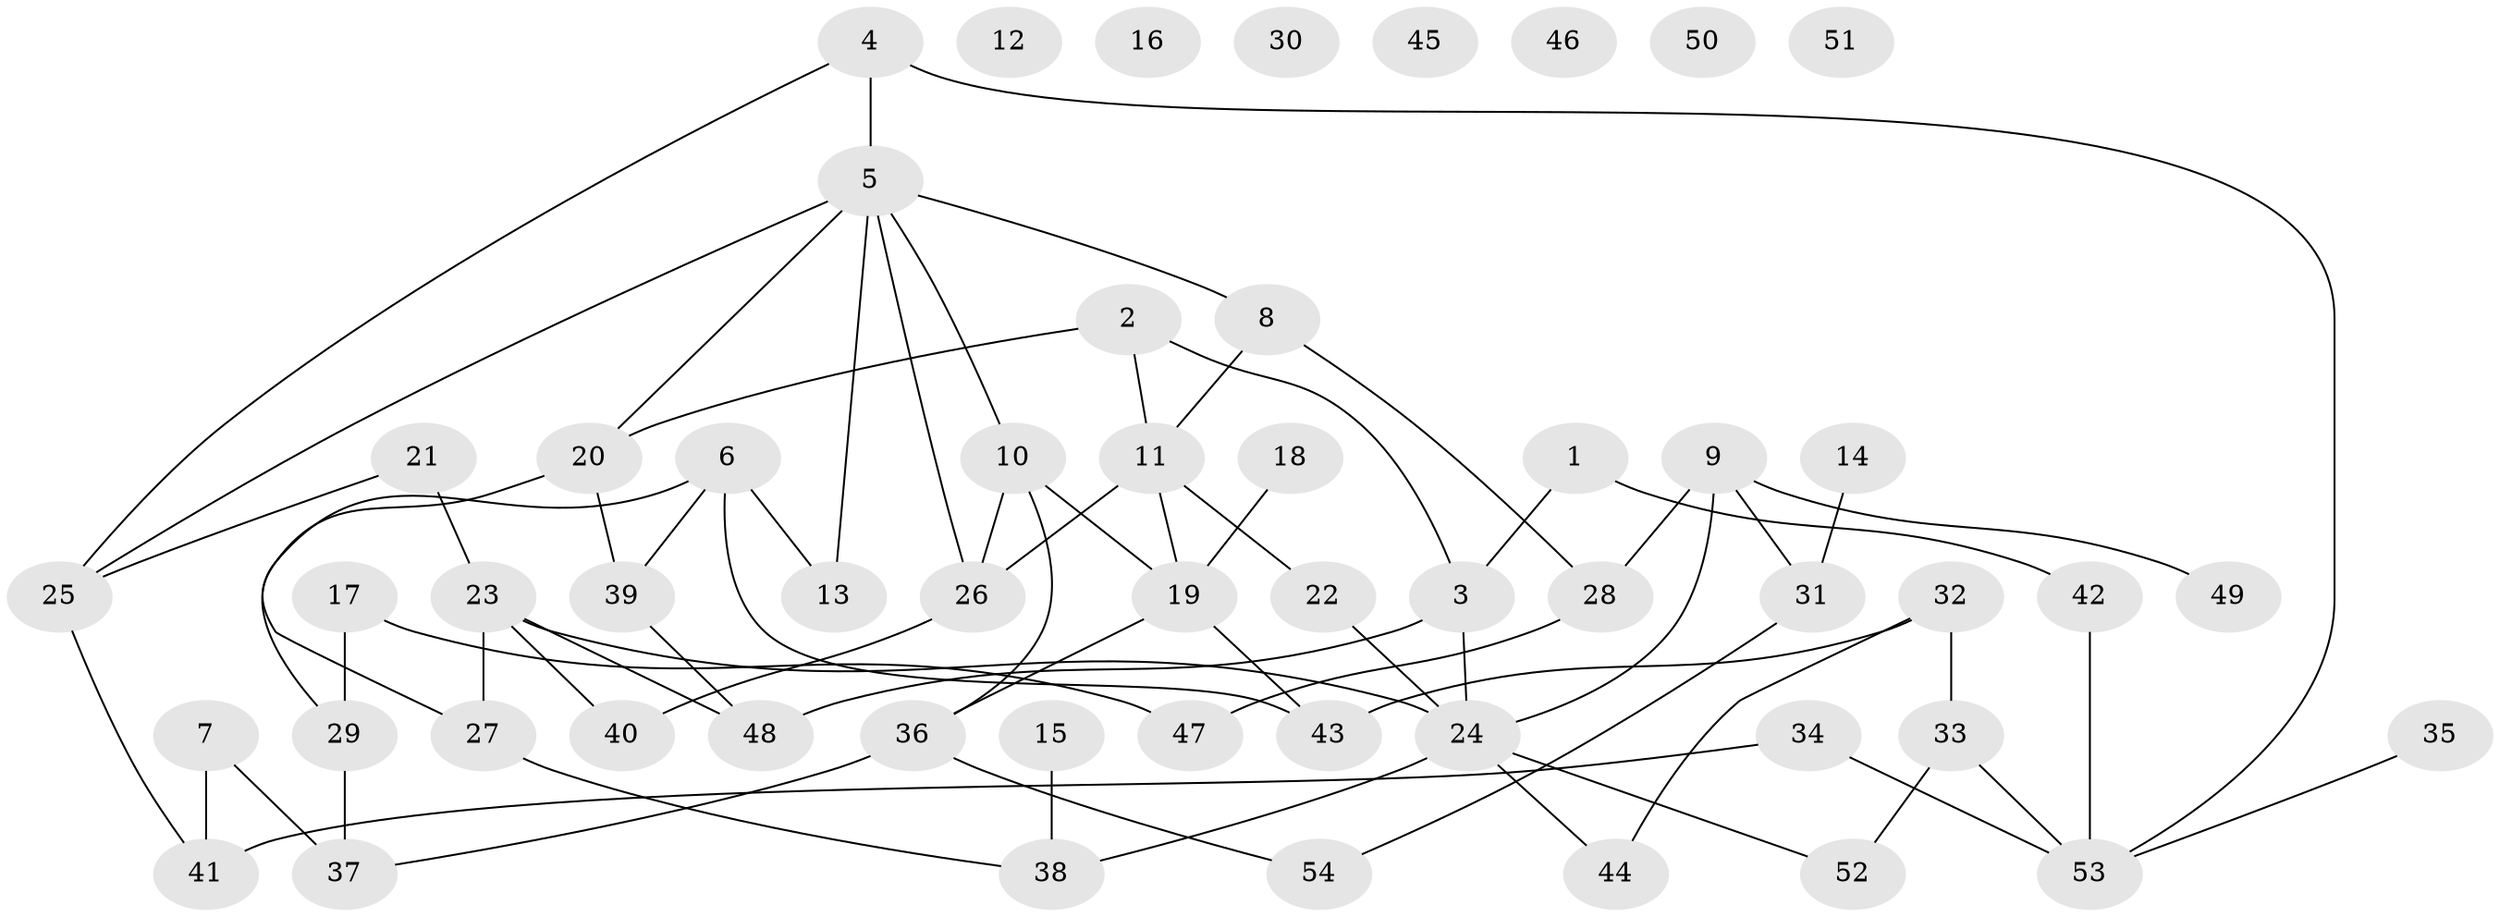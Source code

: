 // coarse degree distribution, {4: 0.047619047619047616, 0: 0.3333333333333333, 1: 0.09523809523809523, 2: 0.19047619047619047, 3: 0.09523809523809523, 5: 0.19047619047619047, 6: 0.047619047619047616}
// Generated by graph-tools (version 1.1) at 2025/43/03/04/25 21:43:10]
// undirected, 54 vertices, 71 edges
graph export_dot {
graph [start="1"]
  node [color=gray90,style=filled];
  1;
  2;
  3;
  4;
  5;
  6;
  7;
  8;
  9;
  10;
  11;
  12;
  13;
  14;
  15;
  16;
  17;
  18;
  19;
  20;
  21;
  22;
  23;
  24;
  25;
  26;
  27;
  28;
  29;
  30;
  31;
  32;
  33;
  34;
  35;
  36;
  37;
  38;
  39;
  40;
  41;
  42;
  43;
  44;
  45;
  46;
  47;
  48;
  49;
  50;
  51;
  52;
  53;
  54;
  1 -- 3;
  1 -- 42;
  2 -- 3;
  2 -- 11;
  2 -- 20;
  3 -- 24;
  3 -- 48;
  4 -- 5;
  4 -- 25;
  4 -- 53;
  5 -- 8;
  5 -- 10;
  5 -- 13;
  5 -- 20;
  5 -- 25;
  5 -- 26;
  6 -- 13;
  6 -- 29;
  6 -- 39;
  6 -- 43;
  7 -- 37;
  7 -- 41;
  8 -- 11;
  8 -- 28;
  9 -- 24;
  9 -- 28;
  9 -- 31;
  9 -- 49;
  10 -- 19;
  10 -- 26;
  10 -- 36;
  11 -- 19;
  11 -- 22;
  11 -- 26;
  14 -- 31;
  15 -- 38;
  17 -- 29;
  17 -- 47;
  18 -- 19;
  19 -- 36;
  19 -- 43;
  20 -- 27;
  20 -- 39;
  21 -- 23;
  21 -- 25;
  22 -- 24;
  23 -- 24;
  23 -- 27;
  23 -- 40;
  23 -- 48;
  24 -- 38;
  24 -- 44;
  24 -- 52;
  25 -- 41;
  26 -- 40;
  27 -- 38;
  28 -- 47;
  29 -- 37;
  31 -- 54;
  32 -- 33;
  32 -- 43;
  32 -- 44;
  33 -- 52;
  33 -- 53;
  34 -- 41;
  34 -- 53;
  35 -- 53;
  36 -- 37;
  36 -- 54;
  39 -- 48;
  42 -- 53;
}
